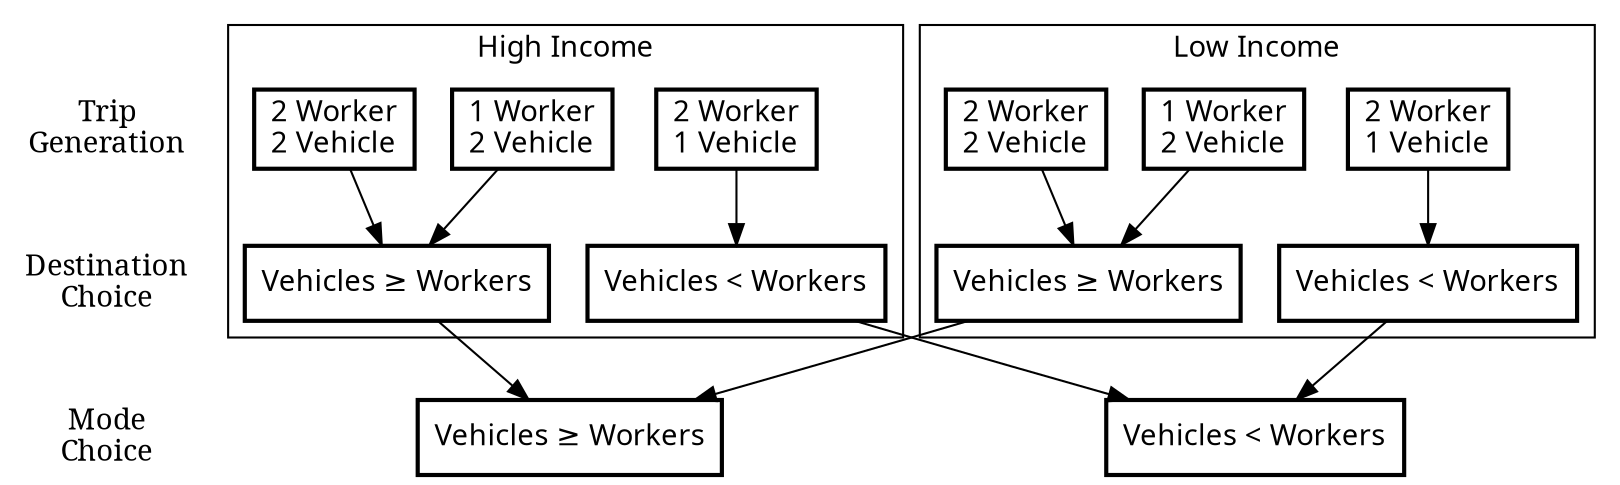 digraph  {
  
  outputorder=edgesfirst
  ordering=out
  rankdir=TB
  fontname="Alte Haas Grotesk, sans-serif"
  
  node [shape=none, style=bold, fontname="Gentium Book Basic, serif"]
  tg [label="Trip\nGeneration"]
  dc [label="Destination\nChoice"]
  mc [label="Mode\nChoice"]
  
  tg -> dc -> mc [style=invis] 
  
  node [shape=rectangle, fillcolor=white, fontname="Alte Haas Grotesk, sans-serif"]
  
  h2 [label="1 Worker\n2 Vehicle"]
  h3 [label="2 Worker\n2 Vehicle"]
  h4 [label="2 Worker\n1 Vehicle"]
  
  l2 [label="1 Worker\n2 Vehicle"]
  l3 [label="2 Worker\n2 Vehicle"]
  l4 [label="2 Worker\n1 Vehicle"]

  { node [label="Vehicles &ge; Workers"]
    hvw lvw vw
  }
  { node [label="Vehicles &lt; Workers"]
    hwv lwv wv
  }
  
  subgraph cluster_high {
    
    label="High Income"
    
    {h2 h3} -> hvw
    h4 -> hwv
    
  }
  
  subgraph cluster_low {
    
    label="Low Income"
    
    {l2 l3} -> lvw
    l4 -> lwv
    
  }
  
  {hwv lwv} -> wv
  {hvw lvw} -> vw
  
}